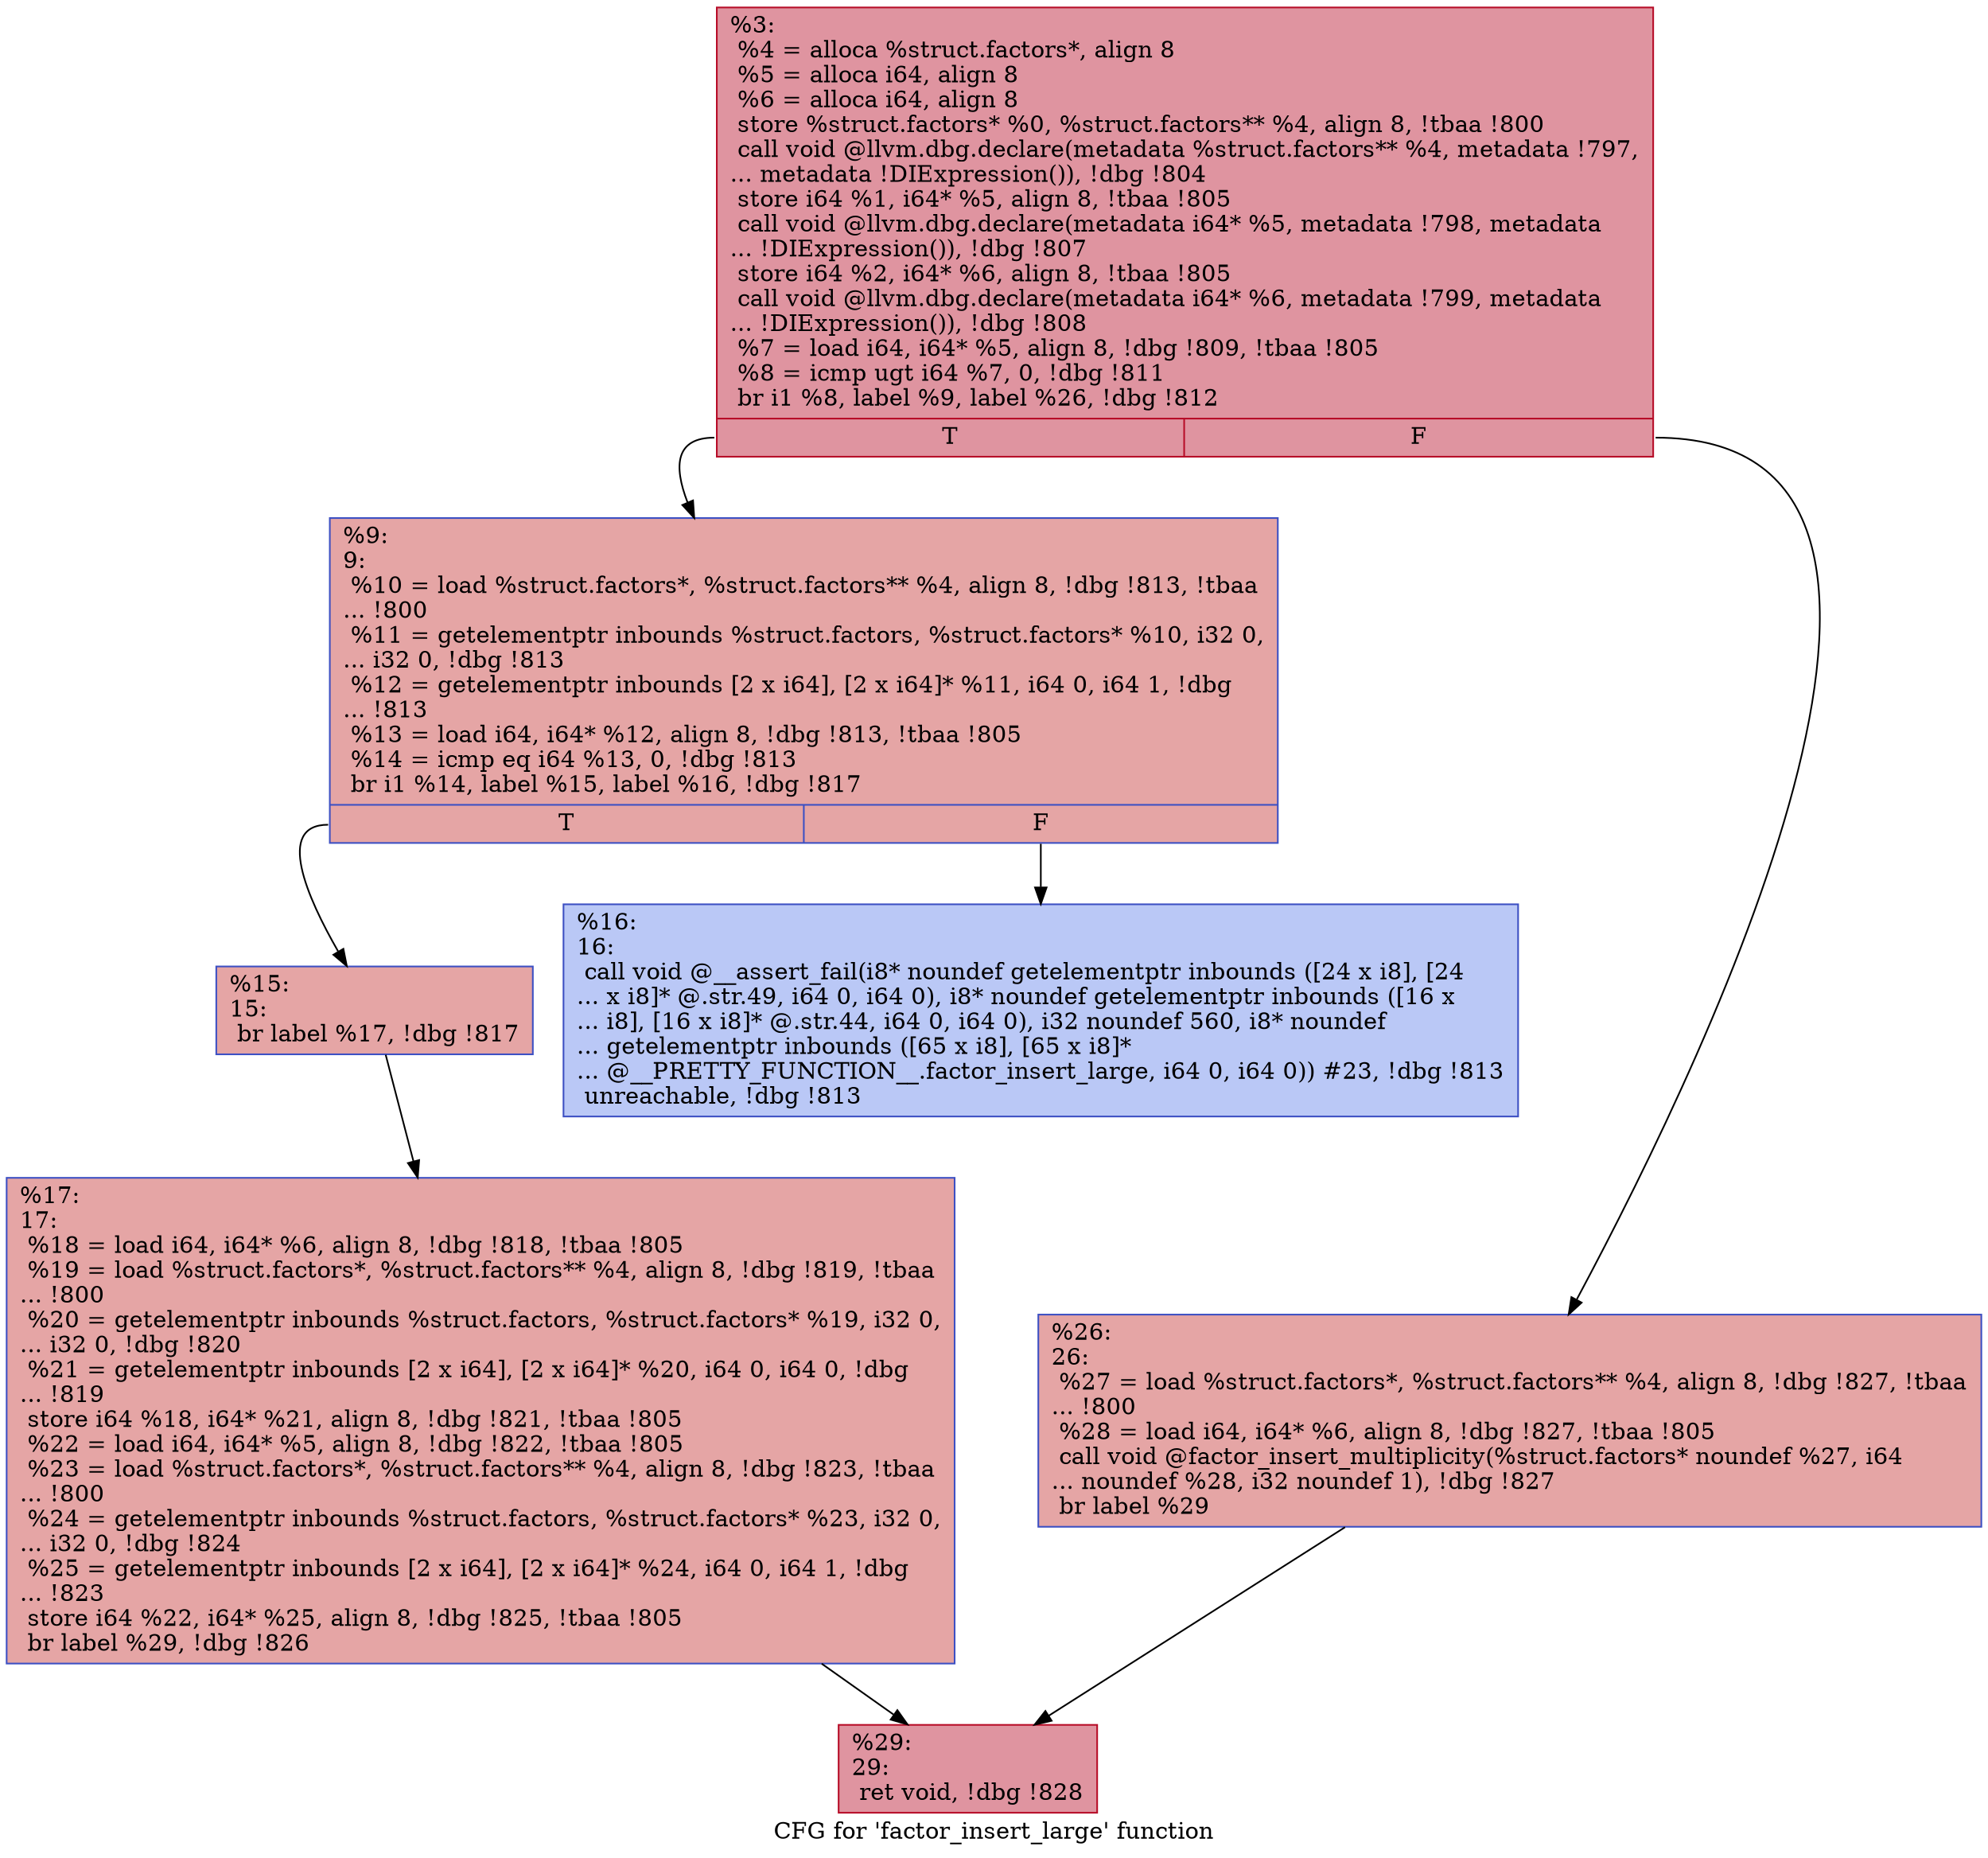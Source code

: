 digraph "CFG for 'factor_insert_large' function" {
	label="CFG for 'factor_insert_large' function";

	Node0x19f4410 [shape=record,color="#b70d28ff", style=filled, fillcolor="#b70d2870",label="{%3:\l  %4 = alloca %struct.factors*, align 8\l  %5 = alloca i64, align 8\l  %6 = alloca i64, align 8\l  store %struct.factors* %0, %struct.factors** %4, align 8, !tbaa !800\l  call void @llvm.dbg.declare(metadata %struct.factors** %4, metadata !797,\l... metadata !DIExpression()), !dbg !804\l  store i64 %1, i64* %5, align 8, !tbaa !805\l  call void @llvm.dbg.declare(metadata i64* %5, metadata !798, metadata\l... !DIExpression()), !dbg !807\l  store i64 %2, i64* %6, align 8, !tbaa !805\l  call void @llvm.dbg.declare(metadata i64* %6, metadata !799, metadata\l... !DIExpression()), !dbg !808\l  %7 = load i64, i64* %5, align 8, !dbg !809, !tbaa !805\l  %8 = icmp ugt i64 %7, 0, !dbg !811\l  br i1 %8, label %9, label %26, !dbg !812\l|{<s0>T|<s1>F}}"];
	Node0x19f4410:s0 -> Node0x19f45a0;
	Node0x19f4410:s1 -> Node0x19f46e0;
	Node0x19f45a0 [shape=record,color="#3d50c3ff", style=filled, fillcolor="#c5333470",label="{%9:\l9:                                                \l  %10 = load %struct.factors*, %struct.factors** %4, align 8, !dbg !813, !tbaa\l... !800\l  %11 = getelementptr inbounds %struct.factors, %struct.factors* %10, i32 0,\l... i32 0, !dbg !813\l  %12 = getelementptr inbounds [2 x i64], [2 x i64]* %11, i64 0, i64 1, !dbg\l... !813\l  %13 = load i64, i64* %12, align 8, !dbg !813, !tbaa !805\l  %14 = icmp eq i64 %13, 0, !dbg !813\l  br i1 %14, label %15, label %16, !dbg !817\l|{<s0>T|<s1>F}}"];
	Node0x19f45a0:s0 -> Node0x19f45f0;
	Node0x19f45a0:s1 -> Node0x19f4640;
	Node0x19f45f0 [shape=record,color="#3d50c3ff", style=filled, fillcolor="#c5333470",label="{%15:\l15:                                               \l  br label %17, !dbg !817\l}"];
	Node0x19f45f0 -> Node0x19f4690;
	Node0x19f4640 [shape=record,color="#3d50c3ff", style=filled, fillcolor="#6282ea70",label="{%16:\l16:                                               \l  call void @__assert_fail(i8* noundef getelementptr inbounds ([24 x i8], [24\l... x i8]* @.str.49, i64 0, i64 0), i8* noundef getelementptr inbounds ([16 x\l... i8], [16 x i8]* @.str.44, i64 0, i64 0), i32 noundef 560, i8* noundef\l... getelementptr inbounds ([65 x i8], [65 x i8]*\l... @__PRETTY_FUNCTION__.factor_insert_large, i64 0, i64 0)) #23, !dbg !813\l  unreachable, !dbg !813\l}"];
	Node0x19f4690 [shape=record,color="#3d50c3ff", style=filled, fillcolor="#c5333470",label="{%17:\l17:                                               \l  %18 = load i64, i64* %6, align 8, !dbg !818, !tbaa !805\l  %19 = load %struct.factors*, %struct.factors** %4, align 8, !dbg !819, !tbaa\l... !800\l  %20 = getelementptr inbounds %struct.factors, %struct.factors* %19, i32 0,\l... i32 0, !dbg !820\l  %21 = getelementptr inbounds [2 x i64], [2 x i64]* %20, i64 0, i64 0, !dbg\l... !819\l  store i64 %18, i64* %21, align 8, !dbg !821, !tbaa !805\l  %22 = load i64, i64* %5, align 8, !dbg !822, !tbaa !805\l  %23 = load %struct.factors*, %struct.factors** %4, align 8, !dbg !823, !tbaa\l... !800\l  %24 = getelementptr inbounds %struct.factors, %struct.factors* %23, i32 0,\l... i32 0, !dbg !824\l  %25 = getelementptr inbounds [2 x i64], [2 x i64]* %24, i64 0, i64 1, !dbg\l... !823\l  store i64 %22, i64* %25, align 8, !dbg !825, !tbaa !805\l  br label %29, !dbg !826\l}"];
	Node0x19f4690 -> Node0x19f4730;
	Node0x19f46e0 [shape=record,color="#3d50c3ff", style=filled, fillcolor="#c5333470",label="{%26:\l26:                                               \l  %27 = load %struct.factors*, %struct.factors** %4, align 8, !dbg !827, !tbaa\l... !800\l  %28 = load i64, i64* %6, align 8, !dbg !827, !tbaa !805\l  call void @factor_insert_multiplicity(%struct.factors* noundef %27, i64\l... noundef %28, i32 noundef 1), !dbg !827\l  br label %29\l}"];
	Node0x19f46e0 -> Node0x19f4730;
	Node0x19f4730 [shape=record,color="#b70d28ff", style=filled, fillcolor="#b70d2870",label="{%29:\l29:                                               \l  ret void, !dbg !828\l}"];
}
